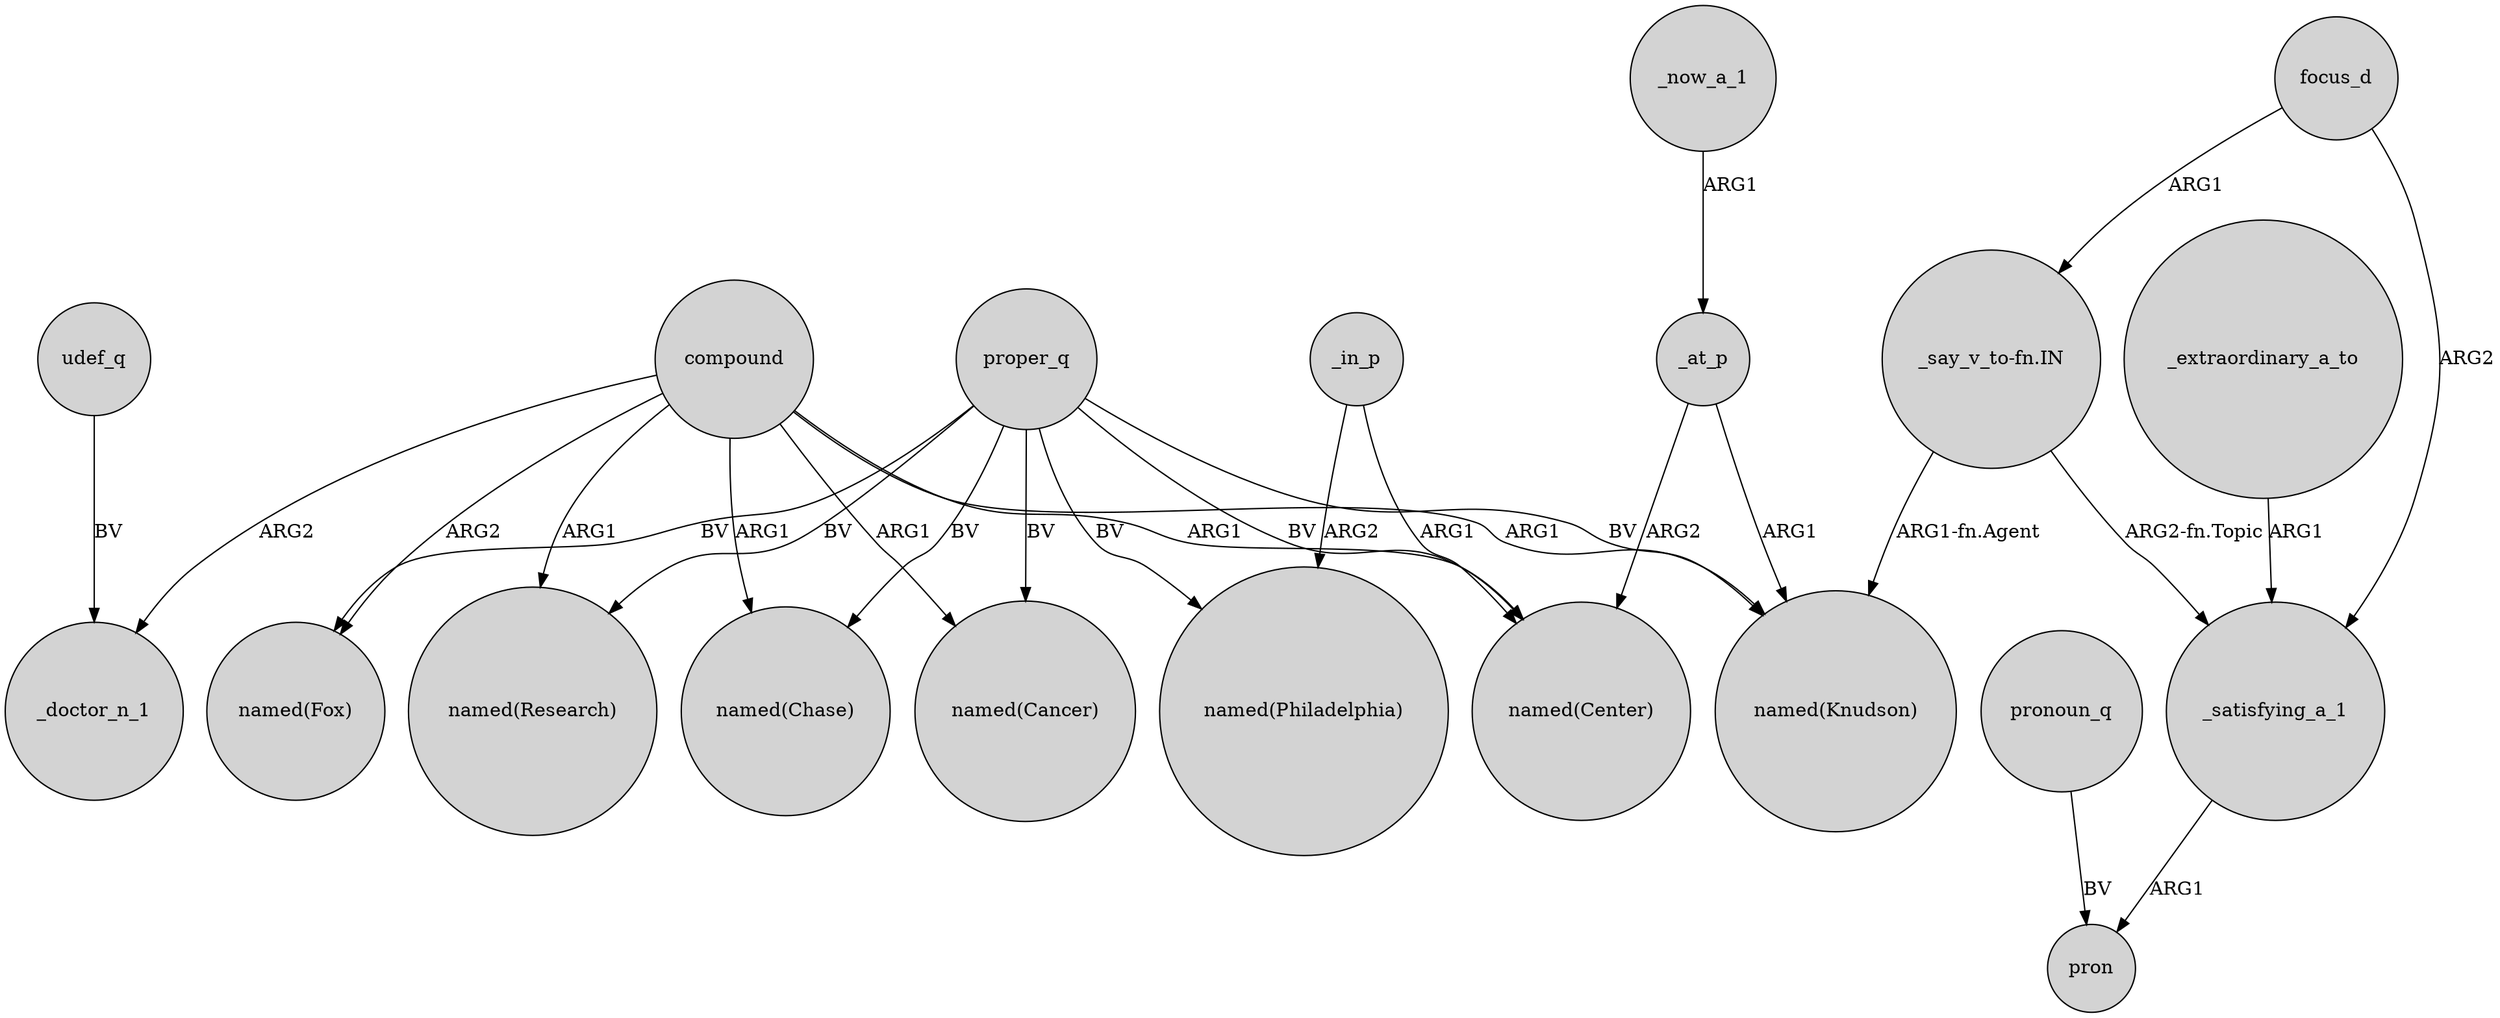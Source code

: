 digraph {
	node [shape=circle style=filled]
	compound -> _doctor_n_1 [label=ARG2]
	proper_q -> "named(Philadelphia)" [label=BV]
	_at_p -> "named(Knudson)" [label=ARG1]
	proper_q -> "named(Cancer)" [label=BV]
	compound -> "named(Chase)" [label=ARG1]
	proper_q -> "named(Knudson)" [label=BV]
	proper_q -> "named(Chase)" [label=BV]
	_in_p -> "named(Philadelphia)" [label=ARG2]
	proper_q -> "named(Fox)" [label=BV]
	udef_q -> _doctor_n_1 [label=BV]
	"_say_v_to-fn.IN" -> _satisfying_a_1 [label="ARG2-fn.Topic"]
	pronoun_q -> pron [label=BV]
	proper_q -> "named(Center)" [label=BV]
	compound -> "named(Knudson)" [label=ARG1]
	proper_q -> "named(Research)" [label=BV]
	_extraordinary_a_to -> _satisfying_a_1 [label=ARG1]
	_now_a_1 -> _at_p [label=ARG1]
	"_say_v_to-fn.IN" -> "named(Knudson)" [label="ARG1-fn.Agent"]
	compound -> "named(Research)" [label=ARG1]
	compound -> "named(Fox)" [label=ARG2]
	_at_p -> "named(Center)" [label=ARG2]
	_satisfying_a_1 -> pron [label=ARG1]
	compound -> "named(Center)" [label=ARG1]
	focus_d -> _satisfying_a_1 [label=ARG2]
	_in_p -> "named(Center)" [label=ARG1]
	compound -> "named(Cancer)" [label=ARG1]
	focus_d -> "_say_v_to-fn.IN" [label=ARG1]
}
